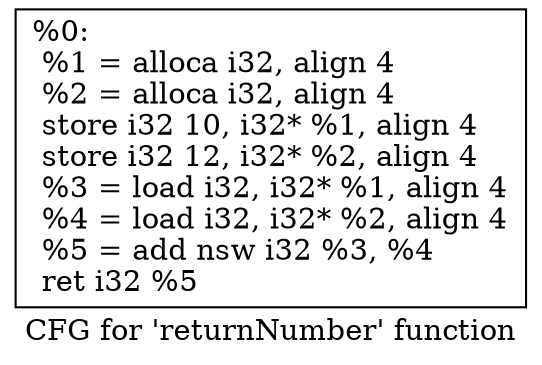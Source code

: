 digraph "CFG for 'returnNumber' function" {
	label="CFG for 'returnNumber' function";

	Node0x1f2d370 [shape=record,label="{%0:\l  %1 = alloca i32, align 4\l  %2 = alloca i32, align 4\l  store i32 10, i32* %1, align 4\l  store i32 12, i32* %2, align 4\l  %3 = load i32, i32* %1, align 4\l  %4 = load i32, i32* %2, align 4\l  %5 = add nsw i32 %3, %4\l  ret i32 %5\l}"];
}
